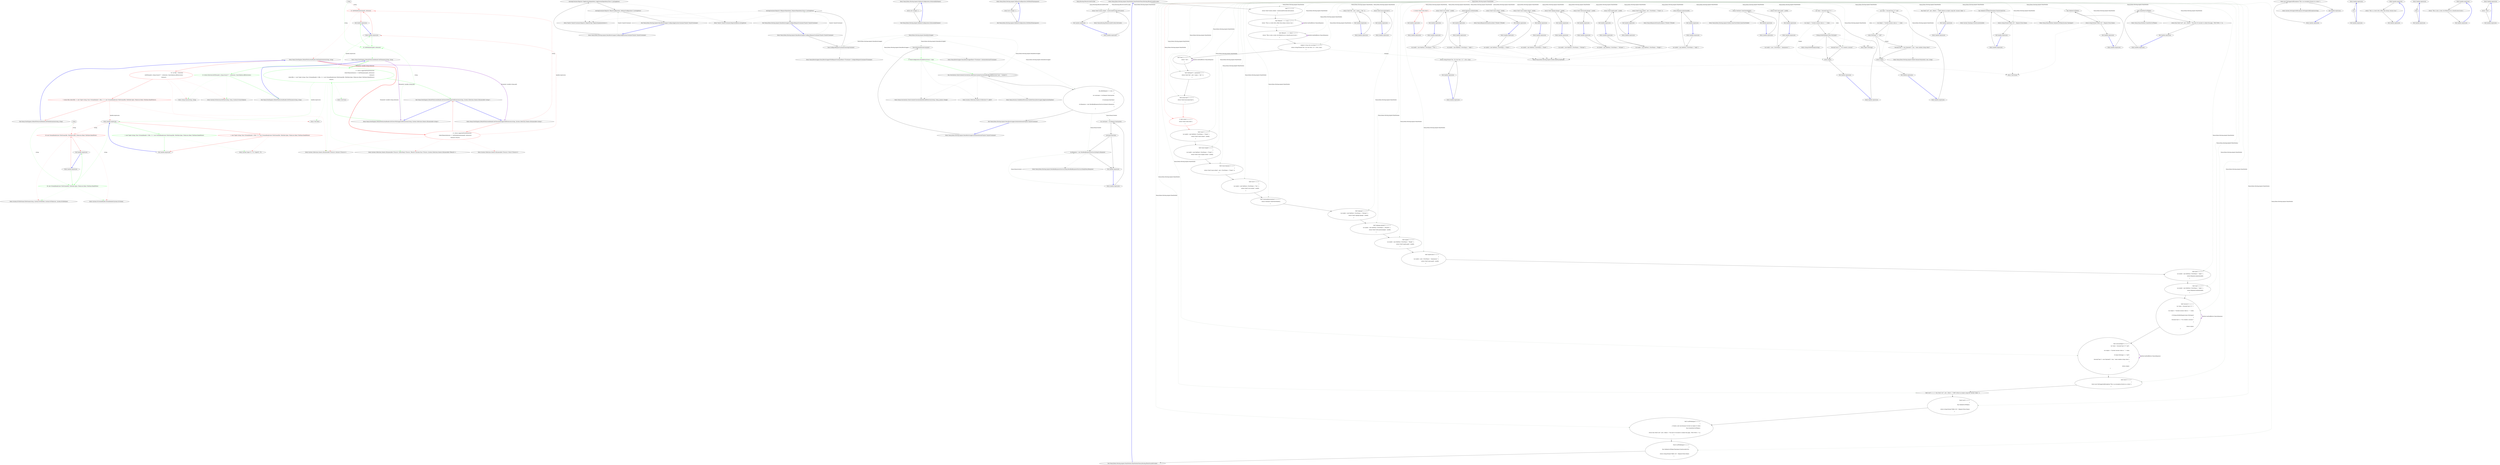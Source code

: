 digraph  {
n25 [label=string, span=""];
n26 [label=string, span=""];
n0 [cluster="Nancy.ViewEngines.DefaultFileSystemReader.GetViewsWithSupportedExtensions(string, System.Collections.Generic.IEnumerable<string>)", label="Entry Nancy.ViewEngines.DefaultFileSystemReader.GetViewsWithSupportedExtensions(string, System.Collections.Generic.IEnumerable<string>)", span="18-18"];
n1 [cluster="Nancy.ViewEngines.DefaultFileSystemReader.GetViewsWithSupportedExtensions(string, System.Collections.Generic.IEnumerable<string>)", color=red, community=0, label="12: return supportedViewExtensions\r\n                .SelectMany(extension => GetFileInformation(path, extension))\r\n                .Distinct().ToList();", span="20-22"];
n7 [cluster="lambda expression", color=red, community=0, label="22: GetFileInformation(path, extension)", span="21-21"];
n2 [cluster="Nancy.ViewEngines.DefaultFileSystemReader.GetViewsWithSupportedExtensions(string, System.Collections.Generic.IEnumerable<string>)", label="Exit Nancy.ViewEngines.DefaultFileSystemReader.GetViewsWithSupportedExtensions(string, System.Collections.Generic.IEnumerable<string>)", span="18-18"];
n3 [cluster="System.Collections.Generic.IEnumerable<TSource>.SelectMany<TSource, TResult>(System.Func<TSource, System.Collections.Generic.IEnumerable<TResult>>)", label="Entry System.Collections.Generic.IEnumerable<TSource>.SelectMany<TSource, TResult>(System.Func<TSource, System.Collections.Generic.IEnumerable<TResult>>)", span="0-0"];
n4 [cluster="System.Collections.Generic.IEnumerable<TSource>.Distinct<TSource>()", label="Entry System.Collections.Generic.IEnumerable<TSource>.Distinct<TSource>()", span="0-0"];
n5 [cluster="System.Collections.Generic.IEnumerable<TSource>.ToList<TSource>()", label="Entry System.Collections.Generic.IEnumerable<TSource>.ToList<TSource>()", span="0-0"];
n6 [cluster="lambda expression", label="Entry lambda expression", span="21-21"];
n8 [cluster="lambda expression", label="Exit lambda expression", span="21-21"];
n9 [cluster="Nancy.ViewEngines.DefaultFileSystemReader.GetFileInformation(string, string)", label="Entry Nancy.ViewEngines.DefaultFileSystemReader.GetFileInformation(string, string)", span="25-25"];
n10 [cluster="Nancy.ViewEngines.DefaultFileSystemReader.GetFileInformation(string, string)", color=red, community=0, label="18: var files = Directory\r\n                .GetFiles(path, string.Concat(''*.'', extension), SearchOption.AllDirectories)\r\n                .Distinct()", span="27-29"];
n11 [cluster="Nancy.ViewEngines.DefaultFileSystemReader.GetFileInformation(string, string)", color=red, community=0, label="7: return files.Select(file => new Tuple<string, Func<StreamReader>>(file, () => new StreamReader(new FileStream(file, FileMode.Open, FileAccess.Read, FileShare.ReadWrite))));", span="31-31"];
n13 [cluster="string.Concat(string, string)", label="Entry string.Concat(string, string)", span="0-0"];
n14 [cluster="System.IO.Directory.GetFiles(string, string, System.IO.SearchOption)", label="Entry System.IO.Directory.GetFiles(string, string, System.IO.SearchOption)", span="0-0"];
n12 [cluster="Nancy.ViewEngines.DefaultFileSystemReader.GetFileInformation(string, string)", label="Exit Nancy.ViewEngines.DefaultFileSystemReader.GetFileInformation(string, string)", span="25-25"];
n15 [cluster="Unk.Select", label="Entry Unk.Select", span=""];
n16 [cluster="lambda expression", label="Entry lambda expression", span="31-31"];
n17 [cluster="lambda expression", color=red, community=0, label="1: new Tuple<string, Func<StreamReader>>(file, () => new StreamReader(new FileStream(file, FileMode.Open, FileAccess.Read, FileShare.ReadWrite)))", span="31-31"];
n21 [cluster="lambda expression", color=red, community=0, label="26: new StreamReader(new FileStream(file, FileMode.Open, FileAccess.Read, FileShare.ReadWrite))", span="31-31"];
n18 [cluster="lambda expression", label="Exit lambda expression", span="31-31"];
n19 [cluster="System.Tuple<T1, T2>.Tuple(T1, T2)", label="Entry System.Tuple<T1, T2>.Tuple(T1, T2)", span="0-0"];
n20 [cluster="lambda expression", label="Entry lambda expression", span="31-31"];
n22 [cluster="lambda expression", label="Exit lambda expression", span="31-31"];
n23 [cluster="System.IO.StreamReader.StreamReader(System.IO.Stream)", label="Entry System.IO.StreamReader.StreamReader(System.IO.Stream)", span="0-0"];
n24 [cluster="System.IO.FileStream.FileStream(string, System.IO.FileMode, System.IO.FileAccess, System.IO.FileShare)", label="Entry System.IO.FileStream.FileStream(string, System.IO.FileMode, System.IO.FileAccess, System.IO.FileShare)", span="0-0"];
d1 [cluster="Nancy.ViewEngines.DefaultFileSystemReader.GetViewsWithSupportedExtensions(string, System.Collections.Generic.IEnumerable<string>)", color=green, community=0, label="17: return supportedViewExtensions\r\n                .SelectMany(extension => GetFilenames(path, extension))\r\n                .Distinct()\r\n                .Select(file => new Tuple<string, Func<StreamReader>>(file, () => new StreamReader(new FileStream(file, FileMode.Open, FileAccess.Read, FileShare.ReadWrite))))\r\n                .ToList();", span="20-24"];
d0 [cluster="Nancy.ViewEngines.DefaultFileSystemReader.GetViewsWithSupportedExtensions(string, System.Collections.Generic.IEnumerable<string>)", label="Entry Nancy.ViewEngines.DefaultFileSystemReader.GetViewsWithSupportedExtensions(string, System.Collections.Generic.IEnumerable<string>)", span="18-18"];
d10 [cluster="Nancy.ViewEngines.DefaultFileSystemReader.GetFilenames(string, string)", label="Entry Nancy.ViewEngines.DefaultFileSystemReader.GetFilenames(string, string)", span="27-27"];
d6 [cluster="Unk.ToList", label="Entry Unk.ToList", span=""];
d8 [cluster="lambda expression", color=green, community=0, label="23: GetFilenames(path, extension)", span="21-21"];
d12 [cluster="lambda expression", color=green, community=0, label="1: new Tuple<string, Func<StreamReader>>(file, () => new StreamReader(new FileStream(file, FileMode.Open, FileAccess.Read, FileShare.ReadWrite)))", span="23-23"];
d16 [cluster="lambda expression", color=green, community=0, label="26: new StreamReader(new FileStream(file, FileMode.Open, FileAccess.Read, FileShare.ReadWrite))", span="23-23"];
d20 [cluster="Nancy.ViewEngines.DefaultFileSystemReader.GetFilenames(string, string)", color=green, community=0, label="15: return Directory.GetFiles(path, string.Concat(''*.'', extension), SearchOption.AllDirectories);", span="29-29"];
d21 [cluster="Nancy.ViewEngines.DefaultFileSystemReader.GetFilenames(string, string)", label="Exit Nancy.ViewEngines.DefaultFileSystemReader.GetFilenames(string, string)", span="27-27"];
m0_4 [cluster="TinyIoC.TinyIoCContainer.Register<RegisterType, RegisterImplementation>()", file="DemoBootstrapper.cs", label="Entry TinyIoC.TinyIoCContainer.Register<RegisterType, RegisterImplementation>()", span="1018-1018"];
m0_0 [cluster="Nancy.Demo.Hosting.Aspnet.DemoBootstrapper.ConfigureApplicationContainer(TinyIoC.TinyIoCContainer)", file="DemoBootstrapper.cs", label="Entry Nancy.Demo.Hosting.Aspnet.DemoBootstrapper.ConfigureApplicationContainer(TinyIoC.TinyIoCContainer)", span="11-11"];
m0_1 [cluster="Nancy.Demo.Hosting.Aspnet.DemoBootstrapper.ConfigureApplicationContainer(TinyIoC.TinyIoCContainer)", file="DemoBootstrapper.cs", label="existingContainer.Register<IApplicationDependency, ApplicationDependencyClass>().AsSingleton()", span="15-15"];
m0_2 [cluster="Nancy.Demo.Hosting.Aspnet.DemoBootstrapper.ConfigureApplicationContainer(TinyIoC.TinyIoCContainer)", file="DemoBootstrapper.cs", label="existingContainer.Register<IRazorConfiguration, MyRazorConfiguration>().AsSingleton()", span="16-16"];
m0_3 [cluster="Nancy.Demo.Hosting.Aspnet.DemoBootstrapper.ConfigureApplicationContainer(TinyIoC.TinyIoCContainer)", file="DemoBootstrapper.cs", label="Exit Nancy.Demo.Hosting.Aspnet.DemoBootstrapper.ConfigureApplicationContainer(TinyIoC.TinyIoCContainer)", span="11-11"];
m0_19 [cluster="System.Collections.Generic.ICollection<T>.Add(T)", file="DemoBootstrapper.cs", label="Entry System.Collections.Generic.ICollection<T>.Add(T)", span="0-0"];
m0_5 [cluster="TinyIoC.TinyIoCContainer.RegisterOptions.AsSingleton()", file="DemoBootstrapper.cs", label="Entry TinyIoC.TinyIoCContainer.RegisterOptions.AsSingleton()", span="592-592"];
m0_17 [cluster="Nancy.Bootstrapper.NancyBootstrapperBase<TContainer>.InitialiseInternal(TContainer)", file="DemoBootstrapper.cs", label="Entry Nancy.Bootstrapper.NancyBootstrapperBase<TContainer>.InitialiseInternal(TContainer)", span="387-387"];
m0_11 [cluster="Nancy.Demo.Hosting.Aspnet.DemoBootstrapper.InitialiseInternal(TinyIoC.TinyIoCContainer)", file="DemoBootstrapper.cs", label="Entry Nancy.Demo.Hosting.Aspnet.DemoBootstrapper.InitialiseInternal(TinyIoC.TinyIoCContainer)", span="26-26"];
m0_12 [cluster="Nancy.Demo.Hosting.Aspnet.DemoBootstrapper.InitialiseInternal(TinyIoC.TinyIoCContainer)", file="DemoBootstrapper.cs", label="base.InitialiseInternal(container)", span="28-28"];
m0_13 [cluster="Nancy.Demo.Hosting.Aspnet.DemoBootstrapper.InitialiseInternal(TinyIoC.TinyIoCContainer)", color=green, community=0, file="DemoBootstrapper.cs", label="3: StaticConfiguration.DisableErrorTraces = false", span="30-30"];
m0_14 [cluster="Nancy.Demo.Hosting.Aspnet.DemoBootstrapper.InitialiseInternal(TinyIoC.TinyIoCContainer)", file="DemoBootstrapper.cs", label="this.Conventions.StaticContentsConventions.Add(StaticContentConventionBuilder.AddDirectory(''moo'', ''Content''))", span="32-32"];
m0_15 [cluster="Nancy.Demo.Hosting.Aspnet.DemoBootstrapper.InitialiseInternal(TinyIoC.TinyIoCContainer)", file="DemoBootstrapper.cs", label="this.AfterRequest += (ctx) =>\r\n            {\r\n                var username = ctx.Request.Query.pirate;\r\n\r\n                if (username.HasValue)\r\n                {\r\n                    ctx.Response = new HereBeAResponseYouScurvyDog(ctx.Response);\r\n                }\r\n            }", span="34-42"];
m0_16 [cluster="Nancy.Demo.Hosting.Aspnet.DemoBootstrapper.InitialiseInternal(TinyIoC.TinyIoCContainer)", file="DemoBootstrapper.cs", label="Exit Nancy.Demo.Hosting.Aspnet.DemoBootstrapper.InitialiseInternal(TinyIoC.TinyIoCContainer)", span="26-26"];
m0_10 [cluster="Nancy.Bootstrapper.NancyBootstrapperWithRequestContainerBase<TContainer>.ConfigureRequestContainer(TContainer)", file="DemoBootstrapper.cs", label="Entry Nancy.Bootstrapper.NancyBootstrapperWithRequestContainerBase<TContainer>.ConfigureRequestContainer(TContainer)", span="91-91"];
m0_18 [cluster="Nancy.Conventions.StaticContentConventionBuilder.AddDirectory(string, string, params string[])", file="DemoBootstrapper.cs", label="Entry Nancy.Conventions.StaticContentConventionBuilder.AddDirectory(string, string, params string[])", span="28-28"];
m0_26 [cluster="Nancy.Demo.Hosting.Aspnet.HereBeAResponseYouScurvyDog.HereBeAResponseYouScurvyDog(Nancy.Response)", file="DemoBootstrapper.cs", label="Entry Nancy.Demo.Hosting.Aspnet.HereBeAResponseYouScurvyDog.HereBeAResponseYouScurvyDog(Nancy.Response)", span="12-12"];
m0_20 [cluster="Nancy.Session.CookieBasedSessions.Enable(Nancy.Bootstrapper.IApplicationPipelines)", file="DemoBootstrapper.cs", label="Entry Nancy.Session.CookieBasedSessions.Enable(Nancy.Bootstrapper.IApplicationPipelines)", span="79-79"];
m0_27 [cluster="Nancy.Demo.Hosting.Aspnet.MyRazorConfiguration.GetAssemblyNames()", file="DemoBootstrapper.cs", label="Entry Nancy.Demo.Hosting.Aspnet.MyRazorConfiguration.GetAssemblyNames()", span="56-56"];
m0_28 [cluster="Nancy.Demo.Hosting.Aspnet.MyRazorConfiguration.GetAssemblyNames()", file="DemoBootstrapper.cs", label="return new string[] { };", span="58-58"];
m0_29 [cluster="Nancy.Demo.Hosting.Aspnet.MyRazorConfiguration.GetAssemblyNames()", file="DemoBootstrapper.cs", label="Exit Nancy.Demo.Hosting.Aspnet.MyRazorConfiguration.GetAssemblyNames()", span="56-56"];
m0_6 [cluster="Nancy.Demo.Hosting.Aspnet.DemoBootstrapper.ConfigureRequestContainer(TinyIoC.TinyIoCContainer)", file="DemoBootstrapper.cs", label="Entry Nancy.Demo.Hosting.Aspnet.DemoBootstrapper.ConfigureRequestContainer(TinyIoC.TinyIoCContainer)", span="19-19"];
m0_7 [cluster="Nancy.Demo.Hosting.Aspnet.DemoBootstrapper.ConfigureRequestContainer(TinyIoC.TinyIoCContainer)", file="DemoBootstrapper.cs", label="base.ConfigureRequestContainer(existingContainer)", span="21-21"];
m0_8 [cluster="Nancy.Demo.Hosting.Aspnet.DemoBootstrapper.ConfigureRequestContainer(TinyIoC.TinyIoCContainer)", file="DemoBootstrapper.cs", label="existingContainer.Register<IRequestDependency, RequestDependencyClass>().AsSingleton()", span="23-23"];
m0_9 [cluster="Nancy.Demo.Hosting.Aspnet.DemoBootstrapper.ConfigureRequestContainer(TinyIoC.TinyIoCContainer)", file="DemoBootstrapper.cs", label="Exit Nancy.Demo.Hosting.Aspnet.DemoBootstrapper.ConfigureRequestContainer(TinyIoC.TinyIoCContainer)", span="19-19"];
m0_21 [cluster="lambda expression", file="DemoBootstrapper.cs", label="Entry lambda expression", span="34-42"];
m0_22 [cluster="lambda expression", file="DemoBootstrapper.cs", label="var username = ctx.Request.Query.pirate", span="36-36"];
m0_24 [cluster="lambda expression", file="DemoBootstrapper.cs", label="ctx.Response = new HereBeAResponseYouScurvyDog(ctx.Response)", span="40-40"];
m0_23 [cluster="lambda expression", file="DemoBootstrapper.cs", label="username.HasValue", span="38-38"];
m0_25 [cluster="lambda expression", file="DemoBootstrapper.cs", label="Exit lambda expression", span="34-42"];
m0_30 [cluster="Nancy.Demo.Hosting.Aspnet.MyRazorConfiguration.GetDefaultNamespaces()", file="DemoBootstrapper.cs", label="Entry Nancy.Demo.Hosting.Aspnet.MyRazorConfiguration.GetDefaultNamespaces()", span="61-61"];
m0_31 [cluster="Nancy.Demo.Hosting.Aspnet.MyRazorConfiguration.GetDefaultNamespaces()", file="DemoBootstrapper.cs", label="return new string[] { };", span="63-63"];
m0_32 [cluster="Nancy.Demo.Hosting.Aspnet.MyRazorConfiguration.GetDefaultNamespaces()", file="DemoBootstrapper.cs", label="Exit Nancy.Demo.Hosting.Aspnet.MyRazorConfiguration.GetDefaultNamespaces()", span="61-61"];
m0_33 [file="DemoBootstrapper.cs", label="Nancy.Demo.Hosting.Aspnet.DemoBootstrapper", span=""];
m1_31 [cluster="Nancy.Routing.IRouteCacheProvider.GetCache()", file="MainModule.cs", label="Entry Nancy.Routing.IRouteCacheProvider.GetCache()", span="11-11"];
m1_64 [cluster="Nancy.Demo.Hosting.Aspnet.Models.RatPack.RatPack()", file="MainModule.cs", label="Entry Nancy.Demo.Hosting.Aspnet.Models.RatPack.RatPack()", span="2-2"];
m1_105 [cluster="Nancy.IResponseFormatter.AsXml<TModel>(TModel)", file="MainModule.cs", label="Entry Nancy.IResponseFormatter.AsXml<TModel>(TModel)", span="41-41"];
m1_79 [cluster="Nancy.Demo.Hosting.Aspnet.Models.SomeViewModel.SomeViewModel()", file="MainModule.cs", label="Entry Nancy.Demo.Hosting.Aspnet.Models.SomeViewModel.SomeViewModel()", span="2-2"];
m1_114 [cluster="string.IsNullOrEmpty(string)", file="MainModule.cs", label="Entry string.IsNullOrEmpty(string)", span="0-0"];
m1_47 [cluster="Unk.Format", file="MainModule.cs", label="Entry Unk.Format", span=""];
m1_126 [cluster="System.NotSupportedException.NotSupportedException(string)", file="MainModule.cs", label="Entry System.NotSupportedException.NotSupportedException(string)", span="0-0"];
m1_122 [cluster="Nancy.Demo.Hosting.Aspnet.Models.Payload.Payload(int, bool, string)", file="MainModule.cs", label="Entry Nancy.Demo.Hosting.Aspnet.Models.Payload.Payload(int, bool, string)", span="16-16"];
m1_144 [cluster="System.TimeSpan.FromSeconds(double)", file="MainModule.cs", label="Entry System.TimeSpan.FromSeconds(double)", span="0-0"];
m1_134 [cluster="Nancy.NancyModule.ValidateCsrfToken(System.TimeSpan?)", file="MainModule.cs", label="Entry Nancy.NancyModule.ValidateCsrfToken(System.TimeSpan?)", span="39-39"];
m1_0 [cluster="Nancy.Demo.Hosting.Aspnet.MainModule.MainModule(Nancy.Routing.IRouteCacheProvider)", file="MainModule.cs", label="Entry Nancy.Demo.Hosting.Aspnet.MainModule.MainModule(Nancy.Routing.IRouteCacheProvider)", span="9-9"];
m1_1 [cluster="Nancy.Demo.Hosting.Aspnet.MainModule.MainModule(Nancy.Routing.IRouteCacheProvider)", file="MainModule.cs", label="Get[''/''] = x =>{\r\n                return View[''routes.cshtml'', routeCacheProvider.GetCache()];\r\n            }", span="11-13"];
m1_2 [cluster="Nancy.Demo.Hosting.Aspnet.MainModule.MainModule(Nancy.Routing.IRouteCacheProvider)", file="MainModule.cs", label="Get[''/filtered'', r => true] = x => {\r\n                return ''This is a route with a filter that always returns true.'';\r\n            }", span="15-17"];
m1_3 [cluster="Nancy.Demo.Hosting.Aspnet.MainModule.MainModule(Nancy.Routing.IRouteCacheProvider)", file="MainModule.cs", label="Get[''/filtered'', r => false] = x => {\r\n                return ''This is also a route, but filtered out so should never be hit.'';\r\n            }", span="19-21"];
m1_4 [cluster="Nancy.Demo.Hosting.Aspnet.MainModule.MainModule(Nancy.Routing.IRouteCacheProvider)", file="MainModule.cs", label="Get[@''/(?<foo>\d{2,4})/{bar}''] = x => {\r\n                return string.Format(''foo: {0}<br/>bar: {1}'', x.foo, x.bar);\r\n            }", span="23-25"];
m1_5 [cluster="Nancy.Demo.Hosting.Aspnet.MainModule.MainModule(Nancy.Routing.IRouteCacheProvider)", file="MainModule.cs", label="Get[''/test''] = x => {\r\n                return ''Test'';\r\n            }", span="27-29"];
m1_6 [cluster="Nancy.Demo.Hosting.Aspnet.MainModule.MainModule(Nancy.Routing.IRouteCacheProvider)", file="MainModule.cs", label="Get[''/dotliquid''] = parameters => {\r\n                return View[''dot'', new { name = ''dot'' }];\r\n            }", span="31-33"];
m1_7 [cluster="Nancy.Demo.Hosting.Aspnet.MainModule.MainModule(Nancy.Routing.IRouteCacheProvider)", file="MainModule.cs", label="Get[''/javascript''] = x => {\r\n                return View[''javascript.html''];\r\n            }", span="35-37"];
m1_8 [cluster="Nancy.Demo.Hosting.Aspnet.MainModule.MainModule(Nancy.Routing.IRouteCacheProvider)", color=red, community=0, file="MainModule.cs", label="3: Get[''/static''] = x => {\r\n                return View[''static.htm''];\r\n            }", span="39-41"];
m1_9 [cluster="Nancy.Demo.Hosting.Aspnet.MainModule.MainModule(Nancy.Routing.IRouteCacheProvider)", file="MainModule.cs", label="Get[''/razor''] = x => {\r\n                var model = new RatPack { FirstName = ''Frank'' };\r\n                return View[''razor.cshtml'', model];\r\n            }", span="43-46"];
m1_10 [cluster="Nancy.Demo.Hosting.Aspnet.MainModule.MainModule(Nancy.Routing.IRouteCacheProvider)", file="MainModule.cs", label="Get[''/razor-simple''] = x =>\r\n            {\r\n                var model = new RatPack { FirstName = ''Frank'' };\r\n                return View[''razor-simple.cshtml'', model];\r\n            }", span="48-52"];
m1_11 [cluster="Nancy.Demo.Hosting.Aspnet.MainModule.MainModule(Nancy.Routing.IRouteCacheProvider)", file="MainModule.cs", label="Get[''/razor-dynamic''] = x =>\r\n            {\r\n                return View[''razor.cshtml'', new { FirstName = ''Frank'' }];\r\n            }", span="54-57"];
m1_12 [cluster="Nancy.Demo.Hosting.Aspnet.MainModule.MainModule(Nancy.Routing.IRouteCacheProvider)", file="MainModule.cs", label="Get[''/ssve''] = x =>\r\n            {\r\n                var model = new RatPack { FirstName = ''You'' };\r\n                return View[''ssve.sshtml'', model];\r\n            }", span="59-63"];
m1_13 [cluster="Nancy.Demo.Hosting.Aspnet.MainModule.MainModule(Nancy.Routing.IRouteCacheProvider)", file="MainModule.cs", label="Get[''/viewmodelconvention''] = x => {\r\n                return View[new SomeViewModel()];\r\n            }", span="65-67"];
m1_14 [cluster="Nancy.Demo.Hosting.Aspnet.MainModule.MainModule(Nancy.Routing.IRouteCacheProvider)", file="MainModule.cs", label="Get[''/ndjango''] = x => {\r\n                var model = new RatPack { FirstName = ''Michael'' };\r\n                return View[''ndjango.django'', model];\r\n            }", span="69-72"];
m1_15 [cluster="Nancy.Demo.Hosting.Aspnet.MainModule.MainModule(Nancy.Routing.IRouteCacheProvider)", file="MainModule.cs", label="Get[''/ndjango-extends''] = x => {\r\n                var model = new RatPack { FirstName = ''Michael'' };\r\n                return View[''with-master.django'', model];\r\n            }", span="74-77"];
m1_16 [cluster="Nancy.Demo.Hosting.Aspnet.MainModule.MainModule(Nancy.Routing.IRouteCacheProvider)", file="MainModule.cs", label="Get[''/spark''] = x => {\r\n                var model = new RatPack { FirstName = ''Bright'' };\r\n                return View[''spark.spark'', model];\r\n            }", span="79-82"];
m1_17 [cluster="Nancy.Demo.Hosting.Aspnet.MainModule.MainModule(Nancy.Routing.IRouteCacheProvider)", file="MainModule.cs", label="Get[''/spark-anon''] = x =>\r\n            {\r\n                var model = new { FirstName = ''Anonymous'' };\r\n                return View[''anon.spark'', model];\r\n            }", span="84-88"];
m1_18 [cluster="Nancy.Demo.Hosting.Aspnet.MainModule.MainModule(Nancy.Routing.IRouteCacheProvider)", file="MainModule.cs", label="Get[''/json''] = x => {\r\n                var model = new RatPack { FirstName = ''Andy'' };\r\n                return Response.AsJson(model);\r\n            }", span="90-93"];
m1_19 [cluster="Nancy.Demo.Hosting.Aspnet.MainModule.MainModule(Nancy.Routing.IRouteCacheProvider)", file="MainModule.cs", label="Get[''/xml''] = x => {\r\n                var model = new RatPack { FirstName = ''Andy'' };\r\n                return Response.AsXml(model);\r\n            }", span="95-98"];
m1_20 [cluster="Nancy.Demo.Hosting.Aspnet.MainModule.MainModule(Nancy.Routing.IRouteCacheProvider)", file="MainModule.cs", label="Get[''/session''] = x => {\r\n                var value = Session[''moo''] ?? '''';\r\n\r\n                var output = ''Current session value is: '' + value;\r\n\r\n                if (String.IsNullOrEmpty(value.ToString()))\r\n                {\r\n                    Session[''moo''] = ''I've created a session!'';\r\n                }\r\n\r\n                return output;\r\n            }", span="100-111"];
m1_21 [cluster="Nancy.Demo.Hosting.Aspnet.MainModule.MainModule(Nancy.Routing.IRouteCacheProvider)", file="MainModule.cs", label="Get[''/sessionObject''] = x => {\r\n                var value = Session[''baa''] ?? ''null'';\r\n\r\n                var output = ''Current session value is: '' + value;\r\n\r\n                if (value.ToString() == ''null'')\r\n                {\r\n                    Session[''baa''] = new Payload(27, true, ''some random string value'');\r\n                }\r\n\r\n                return output;\r\n            }", span="113-124"];
m1_22 [cluster="Nancy.Demo.Hosting.Aspnet.MainModule.MainModule(Nancy.Routing.IRouteCacheProvider)", file="MainModule.cs", label="Get[''/error''] = x =>\r\n                {\r\n                    throw new NotSupportedException(''This is an exception thrown in a route.'');\r\n                }", span="126-129"];
m1_23 [cluster="Nancy.Demo.Hosting.Aspnet.MainModule.MainModule(Nancy.Routing.IRouteCacheProvider)", file="MainModule.cs", label="Get[''/csrf''] = x => this.View[''csrf'', new { Blurb = ''CSRF without an expiry using the 'session' token'' }]", span="131-131"];
m1_24 [cluster="Nancy.Demo.Hosting.Aspnet.MainModule.MainModule(Nancy.Routing.IRouteCacheProvider)", file="MainModule.cs", label="Post[''/csrf''] = x =>\r\n            {\r\n                this.ValidateCsrfToken();\r\n\r\n                return string.Format(''Hello {0}!'', Request.Form.Name);\r\n            }", span="133-138"];
m1_25 [cluster="Nancy.Demo.Hosting.Aspnet.MainModule.MainModule(Nancy.Routing.IRouteCacheProvider)", file="MainModule.cs", label="Get[''/csrfWithExpiry''] = x =>\r\n                {\r\n                    // Create a new one because we have an expiry to check\r\n                    this.CreateNewCsrfToken();\r\n\r\n                    return this.View[''csrf'', new { Blurb = ''You have 20 seconds to submit the page.. TICK TOCK :-)'' }];\r\n                }", span="140-146"];
m1_26 [cluster="Nancy.Demo.Hosting.Aspnet.MainModule.MainModule(Nancy.Routing.IRouteCacheProvider)", file="MainModule.cs", label="Post[''/csrfWithExpiry''] = x =>\r\n                {\r\n                    this.ValidateCsrfToken(TimeSpan.FromSeconds(20));\r\n\r\n                    return string.Format(''Hello {0}!'', Request.Form.Name);\r\n                }", span="148-153"];
m1_27 [cluster="Nancy.Demo.Hosting.Aspnet.MainModule.MainModule(Nancy.Routing.IRouteCacheProvider)", file="MainModule.cs", label="Exit Nancy.Demo.Hosting.Aspnet.MainModule.MainModule(Nancy.Routing.IRouteCacheProvider)", span="9-9"];
m1_140 [cluster="lambda expression", file="MainModule.cs", label="Entry lambda expression", span="148-153"];
m1_29 [cluster="lambda expression", file="MainModule.cs", label="return View[''routes.cshtml'', routeCacheProvider.GetCache()];", span="12-12"];
m1_45 [cluster="lambda expression", file="MainModule.cs", label="return string.Format(''foo: {0}<br/>bar: {1}'', x.foo, x.bar);", span="24-24"];
m1_28 [cluster="lambda expression", file="MainModule.cs", label="Entry lambda expression", span="11-13"];
m1_30 [cluster="lambda expression", file="MainModule.cs", label="Exit lambda expression", span="11-13"];
m1_32 [cluster="lambda expression", file="MainModule.cs", label="Entry lambda expression", span="15-15"];
m1_33 [cluster="lambda expression", file="MainModule.cs", label=true, span="15-15"];
m1_34 [cluster="lambda expression", file="MainModule.cs", label="Exit lambda expression", span="15-15"];
m1_35 [cluster="lambda expression", file="MainModule.cs", label="Entry lambda expression", span="15-17"];
m1_36 [cluster="lambda expression", file="MainModule.cs", label="return ''This is a route with a filter that always returns true.'';", span="16-16"];
m1_37 [cluster="lambda expression", file="MainModule.cs", label="Exit lambda expression", span="15-17"];
m1_38 [cluster="lambda expression", file="MainModule.cs", label="Entry lambda expression", span="19-19"];
m1_39 [cluster="lambda expression", file="MainModule.cs", label=false, span="19-19"];
m1_40 [cluster="lambda expression", file="MainModule.cs", label="Exit lambda expression", span="19-19"];
m1_41 [cluster="lambda expression", file="MainModule.cs", label="Entry lambda expression", span="19-21"];
m1_42 [cluster="lambda expression", file="MainModule.cs", label="return ''This is also a route, but filtered out so should never be hit.'';", span="20-20"];
m1_43 [cluster="lambda expression", file="MainModule.cs", label="Exit lambda expression", span="19-21"];
m1_44 [cluster="lambda expression", file="MainModule.cs", label="Entry lambda expression", span="23-25"];
m1_46 [cluster="lambda expression", file="MainModule.cs", label="Exit lambda expression", span="23-25"];
m1_48 [cluster="lambda expression", file="MainModule.cs", label="Entry lambda expression", span="27-29"];
m1_49 [cluster="lambda expression", file="MainModule.cs", label="return ''Test'';", span="28-28"];
m1_50 [cluster="lambda expression", file="MainModule.cs", label="Exit lambda expression", span="27-29"];
m1_51 [cluster="lambda expression", file="MainModule.cs", label="Entry lambda expression", span="31-33"];
m1_52 [cluster="lambda expression", file="MainModule.cs", label="return View[''dot'', new { name = ''dot'' }];", span="32-32"];
m1_53 [cluster="lambda expression", file="MainModule.cs", label="Exit lambda expression", span="31-33"];
m1_54 [cluster="lambda expression", file="MainModule.cs", label="Entry lambda expression", span="35-37"];
m1_55 [cluster="lambda expression", file="MainModule.cs", label="return View[''javascript.html''];", span="36-36"];
m1_56 [cluster="lambda expression", file="MainModule.cs", label="Exit lambda expression", span="35-37"];
m1_57 [cluster="lambda expression", file="MainModule.cs", label="Entry lambda expression", span="39-41"];
m1_58 [cluster="lambda expression", color=red, community=0, file="MainModule.cs", label="3: return View[''static.htm''];", span="40-40"];
m1_59 [cluster="lambda expression", file="MainModule.cs", label="Exit lambda expression", span="39-41"];
m1_60 [cluster="lambda expression", file="MainModule.cs", label="Entry lambda expression", span="43-46"];
m1_61 [cluster="lambda expression", file="MainModule.cs", label="var model = new RatPack { FirstName = ''Frank'' }", span="44-44"];
m1_62 [cluster="lambda expression", file="MainModule.cs", label="return View[''razor.cshtml'', model];", span="45-45"];
m1_63 [cluster="lambda expression", file="MainModule.cs", label="Exit lambda expression", span="43-46"];
m1_65 [cluster="lambda expression", file="MainModule.cs", label="Entry lambda expression", span="48-52"];
m1_66 [cluster="lambda expression", file="MainModule.cs", label="var model = new RatPack { FirstName = ''Frank'' }", span="50-50"];
m1_67 [cluster="lambda expression", file="MainModule.cs", label="return View[''razor-simple.cshtml'', model];", span="51-51"];
m1_68 [cluster="lambda expression", file="MainModule.cs", label="Exit lambda expression", span="48-52"];
m1_69 [cluster="lambda expression", file="MainModule.cs", label="Entry lambda expression", span="54-57"];
m1_70 [cluster="lambda expression", file="MainModule.cs", label="return View[''razor.cshtml'', new { FirstName = ''Frank'' }];", span="56-56"];
m1_71 [cluster="lambda expression", file="MainModule.cs", label="Exit lambda expression", span="54-57"];
m1_72 [cluster="lambda expression", file="MainModule.cs", label="Entry lambda expression", span="59-63"];
m1_73 [cluster="lambda expression", file="MainModule.cs", label="var model = new RatPack { FirstName = ''You'' }", span="61-61"];
m1_74 [cluster="lambda expression", file="MainModule.cs", label="return View[''ssve.sshtml'', model];", span="62-62"];
m1_75 [cluster="lambda expression", file="MainModule.cs", label="Exit lambda expression", span="59-63"];
m1_76 [cluster="lambda expression", file="MainModule.cs", label="Entry lambda expression", span="65-67"];
m1_77 [cluster="lambda expression", file="MainModule.cs", label="return View[new SomeViewModel()];", span="66-66"];
m1_78 [cluster="lambda expression", file="MainModule.cs", label="Exit lambda expression", span="65-67"];
m1_80 [cluster="lambda expression", file="MainModule.cs", label="Entry lambda expression", span="69-72"];
m1_81 [cluster="lambda expression", file="MainModule.cs", label="var model = new RatPack { FirstName = ''Michael'' }", span="70-70"];
m1_82 [cluster="lambda expression", file="MainModule.cs", label="return View[''ndjango.django'', model];", span="71-71"];
m1_83 [cluster="lambda expression", file="MainModule.cs", label="Exit lambda expression", span="69-72"];
m1_84 [cluster="lambda expression", file="MainModule.cs", label="Entry lambda expression", span="74-77"];
m1_85 [cluster="lambda expression", file="MainModule.cs", label="var model = new RatPack { FirstName = ''Michael'' }", span="75-75"];
m1_86 [cluster="lambda expression", file="MainModule.cs", label="return View[''with-master.django'', model];", span="76-76"];
m1_87 [cluster="lambda expression", file="MainModule.cs", label="Exit lambda expression", span="74-77"];
m1_88 [cluster="lambda expression", file="MainModule.cs", label="Entry lambda expression", span="79-82"];
m1_89 [cluster="lambda expression", file="MainModule.cs", label="var model = new RatPack { FirstName = ''Bright'' }", span="80-80"];
m1_90 [cluster="lambda expression", file="MainModule.cs", label="return View[''spark.spark'', model];", span="81-81"];
m1_91 [cluster="lambda expression", file="MainModule.cs", label="Exit lambda expression", span="79-82"];
m1_92 [cluster="lambda expression", file="MainModule.cs", label="Entry lambda expression", span="84-88"];
m1_93 [cluster="lambda expression", file="MainModule.cs", label="var model = new { FirstName = ''Anonymous'' }", span="86-86"];
m1_94 [cluster="lambda expression", file="MainModule.cs", label="return View[''anon.spark'', model];", span="87-87"];
m1_95 [cluster="lambda expression", file="MainModule.cs", label="Exit lambda expression", span="84-88"];
m1_96 [cluster="lambda expression", file="MainModule.cs", label="Entry lambda expression", span="90-93"];
m1_97 [cluster="lambda expression", file="MainModule.cs", label="var model = new RatPack { FirstName = ''Andy'' }", span="91-91"];
m1_98 [cluster="lambda expression", file="MainModule.cs", label="return Response.AsJson(model);", span="92-92"];
m1_99 [cluster="lambda expression", file="MainModule.cs", label="Exit lambda expression", span="90-93"];
m1_101 [cluster="lambda expression", file="MainModule.cs", label="Entry lambda expression", span="95-98"];
m1_102 [cluster="lambda expression", file="MainModule.cs", label="var model = new RatPack { FirstName = ''Andy'' }", span="96-96"];
m1_103 [cluster="lambda expression", file="MainModule.cs", label="return Response.AsXml(model);", span="97-97"];
m1_104 [cluster="lambda expression", file="MainModule.cs", label="Exit lambda expression", span="95-98"];
m1_106 [cluster="lambda expression", file="MainModule.cs", label="Entry lambda expression", span="100-111"];
m1_107 [cluster="lambda expression", file="MainModule.cs", label="var value = Session[''moo''] ?? ''''", span="101-101"];
m1_108 [cluster="lambda expression", file="MainModule.cs", label="var output = ''Current session value is: '' + value", span="103-103"];
m1_109 [cluster="lambda expression", file="MainModule.cs", label="String.IsNullOrEmpty(value.ToString())", span="105-105"];
m1_111 [cluster="lambda expression", file="MainModule.cs", label="return output;", span="110-110"];
m1_110 [cluster="lambda expression", file="MainModule.cs", label="Session[''moo''] = ''I've created a session!''", span="107-107"];
m1_112 [cluster="lambda expression", file="MainModule.cs", label="Exit lambda expression", span="100-111"];
m1_115 [cluster="lambda expression", file="MainModule.cs", label="Entry lambda expression", span="113-124"];
m1_116 [cluster="lambda expression", file="MainModule.cs", label="var value = Session[''baa''] ?? ''null''", span="114-114"];
m1_117 [cluster="lambda expression", file="MainModule.cs", label="var output = ''Current session value is: '' + value", span="116-116"];
m1_118 [cluster="lambda expression", file="MainModule.cs", label="value.ToString() == ''null''", span="118-118"];
m1_120 [cluster="lambda expression", file="MainModule.cs", label="return output;", span="123-123"];
m1_119 [cluster="lambda expression", file="MainModule.cs", label="Session[''baa''] = new Payload(27, true, ''some random string value'')", span="120-120"];
m1_121 [cluster="lambda expression", file="MainModule.cs", label="Exit lambda expression", span="113-124"];
m1_123 [cluster="lambda expression", file="MainModule.cs", label="Entry lambda expression", span="126-129"];
m1_124 [cluster="lambda expression", file="MainModule.cs", label="throw new NotSupportedException(''This is an exception thrown in a route.'');", span="128-128"];
m1_125 [cluster="lambda expression", file="MainModule.cs", label="Exit lambda expression", span="126-129"];
m1_127 [cluster="lambda expression", file="MainModule.cs", label="Entry lambda expression", span="131-131"];
m1_128 [cluster="lambda expression", file="MainModule.cs", label="this.View[''csrf'', new { Blurb = ''CSRF without an expiry using the 'session' token'' }]", span="131-131"];
m1_129 [cluster="lambda expression", file="MainModule.cs", label="Exit lambda expression", span="131-131"];
m1_130 [cluster="lambda expression", file="MainModule.cs", label="Entry lambda expression", span="133-138"];
m1_131 [cluster="lambda expression", file="MainModule.cs", label="this.ValidateCsrfToken()", span="135-135"];
m1_132 [cluster="lambda expression", file="MainModule.cs", label="return string.Format(''Hello {0}!'', Request.Form.Name);", span="137-137"];
m1_133 [cluster="lambda expression", file="MainModule.cs", label="Exit lambda expression", span="133-138"];
m1_135 [cluster="lambda expression", file="MainModule.cs", label="Entry lambda expression", span="140-146"];
m1_136 [cluster="lambda expression", file="MainModule.cs", label="this.CreateNewCsrfToken()", span="143-143"];
m1_137 [cluster="lambda expression", file="MainModule.cs", label="return this.View[''csrf'', new { Blurb = ''You have 20 seconds to submit the page.. TICK TOCK :-)'' }];", span="145-145"];
m1_138 [cluster="lambda expression", file="MainModule.cs", label="Exit lambda expression", span="140-146"];
m1_141 [cluster="lambda expression", file="MainModule.cs", label="this.ValidateCsrfToken(TimeSpan.FromSeconds(20))", span="150-150"];
m1_142 [cluster="lambda expression", file="MainModule.cs", label="return string.Format(''Hello {0}!'', Request.Form.Name);", span="152-152"];
m1_143 [cluster="lambda expression", file="MainModule.cs", label="Exit lambda expression", span="148-153"];
m1_139 [cluster="Nancy.NancyModule.CreateNewCsrfToken()", file="MainModule.cs", label="Entry Nancy.NancyModule.CreateNewCsrfToken()", span="18-18"];
m1_113 [cluster="object.ToString()", file="MainModule.cs", label="Entry object.ToString()", span="0-0"];
m1_100 [cluster="Nancy.IResponseFormatter.AsJson<TModel>(TModel)", file="MainModule.cs", label="Entry Nancy.IResponseFormatter.AsJson<TModel>(TModel)", span="31-31"];
m1_145 [file="MainModule.cs", label="Nancy.Demo.Hosting.Aspnet.MainModule", span=""];
m1_146 [file="MainModule.cs", label="Nancy.Routing.IRouteCacheProvider", span=""];
n25 -> n7  [color=red, key=1, label=string, style=dashed];
n25 -> d8  [color=green, key=1, label=string, style=dashed];
n26 -> n21  [color=red, key=1, label=string, style=dashed];
n26 -> d16  [color=green, key=1, label=string, style=dashed];
n0 -> n1  [color=red, key=0, style=solid];
n0 -> n7  [color=red, key=1, label=string, style=dashed];
n1 -> n2  [color=red, key=0, style=solid];
n1 -> n3  [color=red, key=2, style=dotted];
n1 -> n4  [color=red, key=2, style=dotted];
n1 -> n5  [color=red, key=2, style=dotted];
n1 -> n6  [color=red, key=1, label="lambda expression", style=dashed];
n7 -> n8  [color=red, key=0, style=solid];
n7 -> n9  [color=red, key=2, style=dotted];
n2 -> n0  [color=blue, key=0, style=bold];
n2 -> d0  [color=blue, key=0, style=bold];
n6 -> n7  [color=red, key=0, style=solid];
n6 -> d8  [color=green, key=0, style=solid];
n8 -> n6  [color=blue, key=0, style=bold];
n9 -> n10  [color=red, key=0, style=solid];
n9 -> n0  [color=darkorchid, key=3, label="Parameter variable string path", style=bold];
n9 -> n1  [color=red, key=3, label="Parameter variable string extension", style=bold];
n10 -> n11  [color=red, key=0, style=solid];
n10 -> n13  [color=red, key=2, style=dotted];
n10 -> n14  [color=red, key=2, style=dotted];
n10 -> n4  [color=red, key=2, style=dotted];
n11 -> n12  [color=red, key=0, style=solid];
n11 -> n15  [color=red, key=2, style=dotted];
n11 -> n16  [color=red, key=1, label="lambda expression", style=dashed];
n12 -> n9  [color=blue, key=0, style=bold];
n16 -> n17  [color=red, key=0, style=solid];
n16 -> n21  [color=red, key=1, label=string, style=dashed];
n16 -> d12  [color=green, key=0, style=solid];
n16 -> d16  [color=green, key=1, label=string, style=dashed];
n17 -> n18  [color=red, key=0, style=solid];
n17 -> n19  [color=red, key=2, style=dotted];
n21 -> n22  [color=red, key=0, style=solid];
n21 -> n23  [color=red, key=2, style=dotted];
n21 -> n24  [color=red, key=2, style=dotted];
n18 -> n16  [color=blue, key=0, style=bold];
n20 -> n21  [color=red, key=0, style=solid];
n20 -> d16  [color=green, key=0, style=solid];
n22 -> n20  [color=blue, key=0, style=bold];
d1 -> n2  [color=green, key=0, style=solid];
d1 -> n3  [color=green, key=2, style=dotted];
d1 -> n4  [color=green, key=2, style=dotted];
d1 -> n15  [color=green, key=2, style=dotted];
d1 -> d6  [color=green, key=2, style=dotted];
d1 -> n6  [color=green, key=1, label="lambda expression", style=dashed];
d1 -> n16  [color=green, key=1, label="lambda expression", style=dashed];
d0 -> d1  [color=green, key=0, style=solid];
d0 -> d8  [color=green, key=1, label=string, style=dashed];
d10 -> d1  [color=green, key=3, label="Parameter variable string extension", style=bold];
d10 -> d20  [color=green, key=0, style=solid];
d10 -> d0  [color=darkorchid, key=3, label="Parameter variable string path", style=bold];
d8 -> n8  [color=green, key=0, style=solid];
d8 -> d10  [color=green, key=2, style=dotted];
d12 -> n18  [color=green, key=0, style=solid];
d12 -> n19  [color=green, key=2, style=dotted];
d16 -> n22  [color=green, key=0, style=solid];
d16 -> n23  [color=green, key=2, style=dotted];
d16 -> n24  [color=green, key=2, style=dotted];
d20 -> d21  [color=green, key=0, style=solid];
d20 -> n13  [color=green, key=2, style=dotted];
d20 -> n14  [color=green, key=2, style=dotted];
d21 -> d10  [color=blue, key=0, style=bold];
m0_0 -> m0_1  [key=0, style=solid];
m0_0 -> m0_2  [color=darkseagreen4, key=1, label="TinyIoC.TinyIoCContainer", style=dashed];
m0_1 -> m0_2  [key=0, style=solid];
m0_1 -> m0_4  [key=2, style=dotted];
m0_1 -> m0_5  [key=2, style=dotted];
m0_2 -> m0_3  [key=0, style=solid];
m0_2 -> m0_4  [key=2, style=dotted];
m0_2 -> m0_5  [key=2, style=dotted];
m0_3 -> m0_0  [color=blue, key=0, style=bold];
m0_11 -> m0_12  [key=0, style=solid];
m0_12 -> m0_13  [color=green, key=0, style=solid];
m0_12 -> m0_17  [key=2, style=dotted];
m0_13 -> m0_14  [color=green, key=0, style=solid];
m0_13 -> m0_18  [key=2, style=dotted];
m0_13 -> m0_19  [key=2, style=dotted];
m0_14 -> m0_15  [key=0, style=solid];
m0_14 -> m0_20  [key=2, style=dotted];
m0_14 -> m0_14  [key=0, style=solid];
m0_14 -> m0_18  [key=2, style=dotted];
m0_14 -> m0_19  [key=2, style=dotted];
m0_15 -> m0_16  [key=0, style=solid];
m0_15 -> m0_22  [color=darkseagreen4, key=1, label="Nancy.NancyContext", style=dashed];
m0_15 -> m0_24  [color=darkseagreen4, key=1, label="Nancy.NancyContext", style=dashed];
m0_16 -> m0_11  [color=blue, key=0, style=bold];
m0_27 -> m0_28  [key=0, style=solid];
m0_28 -> m0_29  [key=0, style=solid];
m0_29 -> m0_27  [color=blue, key=0, style=bold];
m0_6 -> m0_7  [key=0, style=solid];
m0_6 -> m0_8  [color=darkseagreen4, key=1, label="TinyIoC.TinyIoCContainer", style=dashed];
m0_7 -> m0_8  [key=0, style=solid];
m0_7 -> m0_10  [key=2, style=dotted];
m0_8 -> m0_9  [key=0, style=solid];
m0_8 -> m0_4  [key=2, style=dotted];
m0_8 -> m0_5  [key=2, style=dotted];
m0_9 -> m0_6  [color=blue, key=0, style=bold];
m0_21 -> m0_22  [key=0, style=solid];
m0_21 -> m0_24  [color=darkseagreen4, key=1, label="Nancy.NancyContext", style=dashed];
m0_22 -> m0_23  [key=0, style=solid];
m0_24 -> m0_25  [key=0, style=solid];
m0_24 -> m0_26  [key=2, style=dotted];
m0_23 -> m0_24  [key=0, style=solid];
m0_23 -> m0_25  [key=0, style=solid];
m0_25 -> m0_21  [color=blue, key=0, style=bold];
m0_30 -> m0_31  [key=0, style=solid];
m0_31 -> m0_32  [key=0, style=solid];
m0_32 -> m0_30  [color=blue, key=0, style=bold];
m0_33 -> m0_7  [color=darkseagreen4, key=1, label="Nancy.Demo.Hosting.Aspnet.DemoBootstrapper", style=dashed];
m0_33 -> m0_12  [color=darkseagreen4, key=1, label="Nancy.Demo.Hosting.Aspnet.DemoBootstrapper", style=dashed];
m0_33 -> m0_13  [color=darkseagreen4, key=1, label="Nancy.Demo.Hosting.Aspnet.DemoBootstrapper", style=dashed];
m0_33 -> m0_14  [color=darkseagreen4, key=1, label="Nancy.Demo.Hosting.Aspnet.DemoBootstrapper", style=dashed];
m0_33 -> m0_15  [color=darkseagreen4, key=1, label="Nancy.Demo.Hosting.Aspnet.DemoBootstrapper", style=dashed];
m1_0 -> m1_1  [key=0, style=solid];
m1_0 -> m1_29  [color=darkseagreen4, key=1, label="Nancy.Routing.IRouteCacheProvider", style=dashed];
m1_1 -> m1_2  [key=0, style=solid];
m1_2 -> m1_3  [key=0, style=solid];
m1_2 -> m1_2  [color=darkorchid, key=3, label="method methodReturn Nancy.Response ", style=bold];
m1_3 -> m1_4  [key=0, style=solid];
m1_3 -> m1_3  [color=darkorchid, key=3, label="method methodReturn Nancy.Response ", style=bold];
m1_4 -> m1_5  [key=0, style=solid];
m1_4 -> m1_45  [color=darkseagreen4, key=1, label=dynamic, style=dashed];
m1_5 -> m1_6  [key=0, style=solid];
m1_5 -> m1_5  [color=darkorchid, key=3, label="method methodReturn Nancy.Response ", style=bold];
m1_6 -> m1_7  [key=0, style=solid];
m1_7 -> m1_8  [color=red, key=0, style=solid];
m1_8 -> m1_9  [color=red, key=0, style=solid];
m1_9 -> m1_10  [key=0, style=solid];
m1_10 -> m1_11  [key=0, style=solid];
m1_11 -> m1_12  [key=0, style=solid];
m1_12 -> m1_13  [key=0, style=solid];
m1_13 -> m1_14  [key=0, style=solid];
m1_14 -> m1_15  [key=0, style=solid];
m1_15 -> m1_16  [key=0, style=solid];
m1_16 -> m1_17  [key=0, style=solid];
m1_17 -> m1_18  [key=0, style=solid];
m1_18 -> m1_19  [key=0, style=solid];
m1_19 -> m1_20  [key=0, style=solid];
m1_20 -> m1_21  [key=0, style=solid];
m1_20 -> m1_20  [color=darkorchid, key=3, label="method methodReturn Nancy.Response ", style=bold];
m1_21 -> m1_22  [key=0, style=solid];
m1_21 -> m1_21  [color=darkorchid, key=3, label="method methodReturn Nancy.Response ", style=bold];
m1_22 -> m1_23  [key=0, style=solid];
m1_23 -> m1_24  [key=0, style=solid];
m1_24 -> m1_25  [key=0, style=solid];
m1_25 -> m1_26  [key=0, style=solid];
m1_26 -> m1_27  [key=0, style=solid];
m1_27 -> m1_0  [color=blue, key=0, style=bold];
m1_140 -> m1_141  [key=0, style=solid];
m1_29 -> m1_30  [key=0, style=solid];
m1_29 -> m1_31  [key=2, style=dotted];
m1_45 -> m1_46  [key=0, style=solid];
m1_45 -> m1_47  [key=2, style=dotted];
m1_28 -> m1_29  [key=0, style=solid];
m1_30 -> m1_28  [color=blue, key=0, style=bold];
m1_32 -> m1_33  [key=0, style=solid];
m1_33 -> m1_34  [key=0, style=solid];
m1_34 -> m1_32  [color=blue, key=0, style=bold];
m1_35 -> m1_36  [key=0, style=solid];
m1_36 -> m1_37  [key=0, style=solid];
m1_37 -> m1_35  [color=blue, key=0, style=bold];
m1_38 -> m1_39  [key=0, style=solid];
m1_39 -> m1_40  [key=0, style=solid];
m1_40 -> m1_38  [color=blue, key=0, style=bold];
m1_41 -> m1_42  [key=0, style=solid];
m1_42 -> m1_43  [key=0, style=solid];
m1_43 -> m1_41  [color=blue, key=0, style=bold];
m1_44 -> m1_45  [key=0, style=solid];
m1_46 -> m1_44  [color=blue, key=0, style=bold];
m1_48 -> m1_49  [key=0, style=solid];
m1_49 -> m1_50  [key=0, style=solid];
m1_50 -> m1_48  [color=blue, key=0, style=bold];
m1_51 -> m1_52  [key=0, style=solid];
m1_52 -> m1_53  [key=0, style=solid];
m1_53 -> m1_51  [color=blue, key=0, style=bold];
m1_54 -> m1_55  [key=0, style=solid];
m1_55 -> m1_56  [key=0, style=solid];
m1_56 -> m1_54  [color=blue, key=0, style=bold];
m1_57 -> m1_58  [color=red, key=0, style=solid];
m1_58 -> m1_59  [color=red, key=0, style=solid];
m1_59 -> m1_57  [color=blue, key=0, style=bold];
m1_60 -> m1_61  [key=0, style=solid];
m1_61 -> m1_62  [key=0, style=solid];
m1_61 -> m1_64  [key=2, style=dotted];
m1_62 -> m1_63  [key=0, style=solid];
m1_63 -> m1_60  [color=blue, key=0, style=bold];
m1_65 -> m1_66  [key=0, style=solid];
m1_66 -> m1_67  [key=0, style=solid];
m1_66 -> m1_64  [key=2, style=dotted];
m1_67 -> m1_68  [key=0, style=solid];
m1_68 -> m1_65  [color=blue, key=0, style=bold];
m1_69 -> m1_70  [key=0, style=solid];
m1_70 -> m1_71  [key=0, style=solid];
m1_71 -> m1_69  [color=blue, key=0, style=bold];
m1_72 -> m1_73  [key=0, style=solid];
m1_73 -> m1_74  [key=0, style=solid];
m1_73 -> m1_64  [key=2, style=dotted];
m1_74 -> m1_75  [key=0, style=solid];
m1_75 -> m1_72  [color=blue, key=0, style=bold];
m1_76 -> m1_77  [key=0, style=solid];
m1_77 -> m1_78  [key=0, style=solid];
m1_77 -> m1_79  [key=2, style=dotted];
m1_78 -> m1_76  [color=blue, key=0, style=bold];
m1_80 -> m1_81  [key=0, style=solid];
m1_81 -> m1_82  [key=0, style=solid];
m1_81 -> m1_64  [key=2, style=dotted];
m1_82 -> m1_83  [key=0, style=solid];
m1_83 -> m1_80  [color=blue, key=0, style=bold];
m1_84 -> m1_85  [key=0, style=solid];
m1_85 -> m1_86  [key=0, style=solid];
m1_85 -> m1_64  [key=2, style=dotted];
m1_86 -> m1_87  [key=0, style=solid];
m1_87 -> m1_84  [color=blue, key=0, style=bold];
m1_88 -> m1_89  [key=0, style=solid];
m1_89 -> m1_90  [key=0, style=solid];
m1_89 -> m1_64  [key=2, style=dotted];
m1_90 -> m1_91  [key=0, style=solid];
m1_91 -> m1_88  [color=blue, key=0, style=bold];
m1_92 -> m1_93  [key=0, style=solid];
m1_93 -> m1_94  [key=0, style=solid];
m1_94 -> m1_95  [key=0, style=solid];
m1_95 -> m1_92  [color=blue, key=0, style=bold];
m1_96 -> m1_97  [key=0, style=solid];
m1_97 -> m1_98  [key=0, style=solid];
m1_97 -> m1_64  [key=2, style=dotted];
m1_98 -> m1_99  [key=0, style=solid];
m1_98 -> m1_100  [key=2, style=dotted];
m1_99 -> m1_96  [color=blue, key=0, style=bold];
m1_101 -> m1_102  [key=0, style=solid];
m1_102 -> m1_103  [key=0, style=solid];
m1_102 -> m1_64  [key=2, style=dotted];
m1_103 -> m1_104  [key=0, style=solid];
m1_103 -> m1_105  [key=2, style=dotted];
m1_104 -> m1_101  [color=blue, key=0, style=bold];
m1_106 -> m1_107  [key=0, style=solid];
m1_107 -> m1_108  [key=0, style=solid];
m1_107 -> m1_109  [color=darkseagreen4, key=1, label=value, style=dashed];
m1_108 -> m1_109  [key=0, style=solid];
m1_108 -> m1_111  [color=darkseagreen4, key=1, label=output, style=dashed];
m1_109 -> m1_110  [key=0, style=solid];
m1_109 -> m1_111  [key=0, style=solid];
m1_109 -> m1_113  [key=2, style=dotted];
m1_109 -> m1_114  [key=2, style=dotted];
m1_111 -> m1_112  [key=0, style=solid];
m1_110 -> m1_111  [key=0, style=solid];
m1_112 -> m1_106  [color=blue, key=0, style=bold];
m1_115 -> m1_116  [key=0, style=solid];
m1_116 -> m1_117  [key=0, style=solid];
m1_116 -> m1_118  [color=darkseagreen4, key=1, label=value, style=dashed];
m1_117 -> m1_118  [key=0, style=solid];
m1_117 -> m1_120  [color=darkseagreen4, key=1, label=output, style=dashed];
m1_118 -> m1_119  [key=0, style=solid];
m1_118 -> m1_120  [key=0, style=solid];
m1_118 -> m1_113  [key=2, style=dotted];
m1_120 -> m1_121  [key=0, style=solid];
m1_119 -> m1_120  [key=0, style=solid];
m1_119 -> m1_122  [key=2, style=dotted];
m1_121 -> m1_115  [color=blue, key=0, style=bold];
m1_123 -> m1_124  [key=0, style=solid];
m1_124 -> m1_125  [key=0, style=solid];
m1_124 -> m1_126  [key=2, style=dotted];
m1_125 -> m1_123  [color=blue, key=0, style=bold];
m1_127 -> m1_128  [key=0, style=solid];
m1_128 -> m1_129  [key=0, style=solid];
m1_129 -> m1_127  [color=blue, key=0, style=bold];
m1_130 -> m1_131  [key=0, style=solid];
m1_131 -> m1_132  [key=0, style=solid];
m1_131 -> m1_134  [key=2, style=dotted];
m1_132 -> m1_133  [key=0, style=solid];
m1_132 -> m1_47  [key=2, style=dotted];
m1_133 -> m1_130  [color=blue, key=0, style=bold];
m1_135 -> m1_136  [key=0, style=solid];
m1_136 -> m1_137  [key=0, style=solid];
m1_136 -> m1_139  [key=2, style=dotted];
m1_137 -> m1_138  [key=0, style=solid];
m1_138 -> m1_135  [color=blue, key=0, style=bold];
m1_141 -> m1_142  [key=0, style=solid];
m1_141 -> m1_144  [key=2, style=dotted];
m1_141 -> m1_134  [key=2, style=dotted];
m1_142 -> m1_143  [key=0, style=solid];
m1_142 -> m1_47  [key=2, style=dotted];
m1_143 -> m1_140  [color=blue, key=0, style=bold];
m1_145 -> m1_1  [color=darkseagreen4, key=1, label="Nancy.Demo.Hosting.Aspnet.MainModule", style=dashed];
m1_145 -> m1_29  [color=darkseagreen4, key=1, label="Nancy.Demo.Hosting.Aspnet.MainModule", style=dashed];
m1_145 -> m1_2  [color=darkseagreen4, key=1, label="Nancy.Demo.Hosting.Aspnet.MainModule", style=dashed];
m1_145 -> m1_3  [color=darkseagreen4, key=1, label="Nancy.Demo.Hosting.Aspnet.MainModule", style=dashed];
m1_145 -> m1_4  [color=darkseagreen4, key=1, label="Nancy.Demo.Hosting.Aspnet.MainModule", style=dashed];
m1_145 -> m1_5  [color=darkseagreen4, key=1, label="Nancy.Demo.Hosting.Aspnet.MainModule", style=dashed];
m1_145 -> m1_6  [color=darkseagreen4, key=1, label="Nancy.Demo.Hosting.Aspnet.MainModule", style=dashed];
m1_145 -> m1_52  [color=darkseagreen4, key=1, label="Nancy.Demo.Hosting.Aspnet.MainModule", style=dashed];
m1_145 -> m1_7  [color=darkseagreen4, key=1, label="Nancy.Demo.Hosting.Aspnet.MainModule", style=dashed];
m1_145 -> m1_55  [color=darkseagreen4, key=1, label="Nancy.Demo.Hosting.Aspnet.MainModule", style=dashed];
m1_145 -> m1_8  [color=red, key=1, label="Nancy.Demo.Hosting.Aspnet.MainModule", style=dashed];
m1_145 -> m1_58  [color=red, key=1, label="Nancy.Demo.Hosting.Aspnet.MainModule", style=dashed];
m1_145 -> m1_9  [color=darkseagreen4, key=1, label="Nancy.Demo.Hosting.Aspnet.MainModule", style=dashed];
m1_145 -> m1_62  [color=darkseagreen4, key=1, label="Nancy.Demo.Hosting.Aspnet.MainModule", style=dashed];
m1_145 -> m1_10  [color=darkseagreen4, key=1, label="Nancy.Demo.Hosting.Aspnet.MainModule", style=dashed];
m1_145 -> m1_67  [color=darkseagreen4, key=1, label="Nancy.Demo.Hosting.Aspnet.MainModule", style=dashed];
m1_145 -> m1_11  [color=darkseagreen4, key=1, label="Nancy.Demo.Hosting.Aspnet.MainModule", style=dashed];
m1_145 -> m1_70  [color=darkseagreen4, key=1, label="Nancy.Demo.Hosting.Aspnet.MainModule", style=dashed];
m1_145 -> m1_12  [color=darkseagreen4, key=1, label="Nancy.Demo.Hosting.Aspnet.MainModule", style=dashed];
m1_145 -> m1_74  [color=darkseagreen4, key=1, label="Nancy.Demo.Hosting.Aspnet.MainModule", style=dashed];
m1_145 -> m1_13  [color=darkseagreen4, key=1, label="Nancy.Demo.Hosting.Aspnet.MainModule", style=dashed];
m1_145 -> m1_77  [color=darkseagreen4, key=1, label="Nancy.Demo.Hosting.Aspnet.MainModule", style=dashed];
m1_145 -> m1_14  [color=darkseagreen4, key=1, label="Nancy.Demo.Hosting.Aspnet.MainModule", style=dashed];
m1_145 -> m1_82  [color=darkseagreen4, key=1, label="Nancy.Demo.Hosting.Aspnet.MainModule", style=dashed];
m1_145 -> m1_15  [color=darkseagreen4, key=1, label="Nancy.Demo.Hosting.Aspnet.MainModule", style=dashed];
m1_145 -> m1_86  [color=darkseagreen4, key=1, label="Nancy.Demo.Hosting.Aspnet.MainModule", style=dashed];
m1_145 -> m1_16  [color=darkseagreen4, key=1, label="Nancy.Demo.Hosting.Aspnet.MainModule", style=dashed];
m1_145 -> m1_90  [color=darkseagreen4, key=1, label="Nancy.Demo.Hosting.Aspnet.MainModule", style=dashed];
m1_145 -> m1_17  [color=darkseagreen4, key=1, label="Nancy.Demo.Hosting.Aspnet.MainModule", style=dashed];
m1_145 -> m1_94  [color=darkseagreen4, key=1, label="Nancy.Demo.Hosting.Aspnet.MainModule", style=dashed];
m1_145 -> m1_18  [color=darkseagreen4, key=1, label="Nancy.Demo.Hosting.Aspnet.MainModule", style=dashed];
m1_145 -> m1_98  [color=darkseagreen4, key=1, label="Nancy.Demo.Hosting.Aspnet.MainModule", style=dashed];
m1_145 -> m1_19  [color=darkseagreen4, key=1, label="Nancy.Demo.Hosting.Aspnet.MainModule", style=dashed];
m1_145 -> m1_103  [color=darkseagreen4, key=1, label="Nancy.Demo.Hosting.Aspnet.MainModule", style=dashed];
m1_145 -> m1_20  [color=darkseagreen4, key=1, label="Nancy.Demo.Hosting.Aspnet.MainModule", style=dashed];
m1_145 -> m1_107  [color=darkseagreen4, key=1, label="Nancy.Demo.Hosting.Aspnet.MainModule", style=dashed];
m1_145 -> m1_110  [color=darkseagreen4, key=1, label="Nancy.Demo.Hosting.Aspnet.MainModule", style=dashed];
m1_145 -> m1_21  [color=darkseagreen4, key=1, label="Nancy.Demo.Hosting.Aspnet.MainModule", style=dashed];
m1_145 -> m1_116  [color=darkseagreen4, key=1, label="Nancy.Demo.Hosting.Aspnet.MainModule", style=dashed];
m1_145 -> m1_119  [color=darkseagreen4, key=1, label="Nancy.Demo.Hosting.Aspnet.MainModule", style=dashed];
m1_145 -> m1_22  [color=darkseagreen4, key=1, label="Nancy.Demo.Hosting.Aspnet.MainModule", style=dashed];
m1_145 -> m1_23  [color=darkseagreen4, key=1, label="Nancy.Demo.Hosting.Aspnet.MainModule", style=dashed];
m1_145 -> m1_128  [color=darkseagreen4, key=1, label="Nancy.Demo.Hosting.Aspnet.MainModule", style=dashed];
m1_145 -> m1_24  [color=darkseagreen4, key=1, label="Nancy.Demo.Hosting.Aspnet.MainModule", style=dashed];
m1_145 -> m1_131  [color=darkseagreen4, key=1, label="Nancy.Demo.Hosting.Aspnet.MainModule", style=dashed];
m1_145 -> m1_132  [color=darkseagreen4, key=1, label="Nancy.Demo.Hosting.Aspnet.MainModule", style=dashed];
m1_145 -> m1_25  [color=darkseagreen4, key=1, label="Nancy.Demo.Hosting.Aspnet.MainModule", style=dashed];
m1_145 -> m1_136  [color=darkseagreen4, key=1, label="Nancy.Demo.Hosting.Aspnet.MainModule", style=dashed];
m1_145 -> m1_137  [color=darkseagreen4, key=1, label="Nancy.Demo.Hosting.Aspnet.MainModule", style=dashed];
m1_145 -> m1_26  [color=darkseagreen4, key=1, label="Nancy.Demo.Hosting.Aspnet.MainModule", style=dashed];
m1_145 -> m1_141  [color=darkseagreen4, key=1, label="Nancy.Demo.Hosting.Aspnet.MainModule", style=dashed];
m1_145 -> m1_142  [color=darkseagreen4, key=1, label="Nancy.Demo.Hosting.Aspnet.MainModule", style=dashed];
m1_146 -> m1_29  [color=darkseagreen4, key=1, label="Nancy.Routing.IRouteCacheProvider", style=dashed];
}
